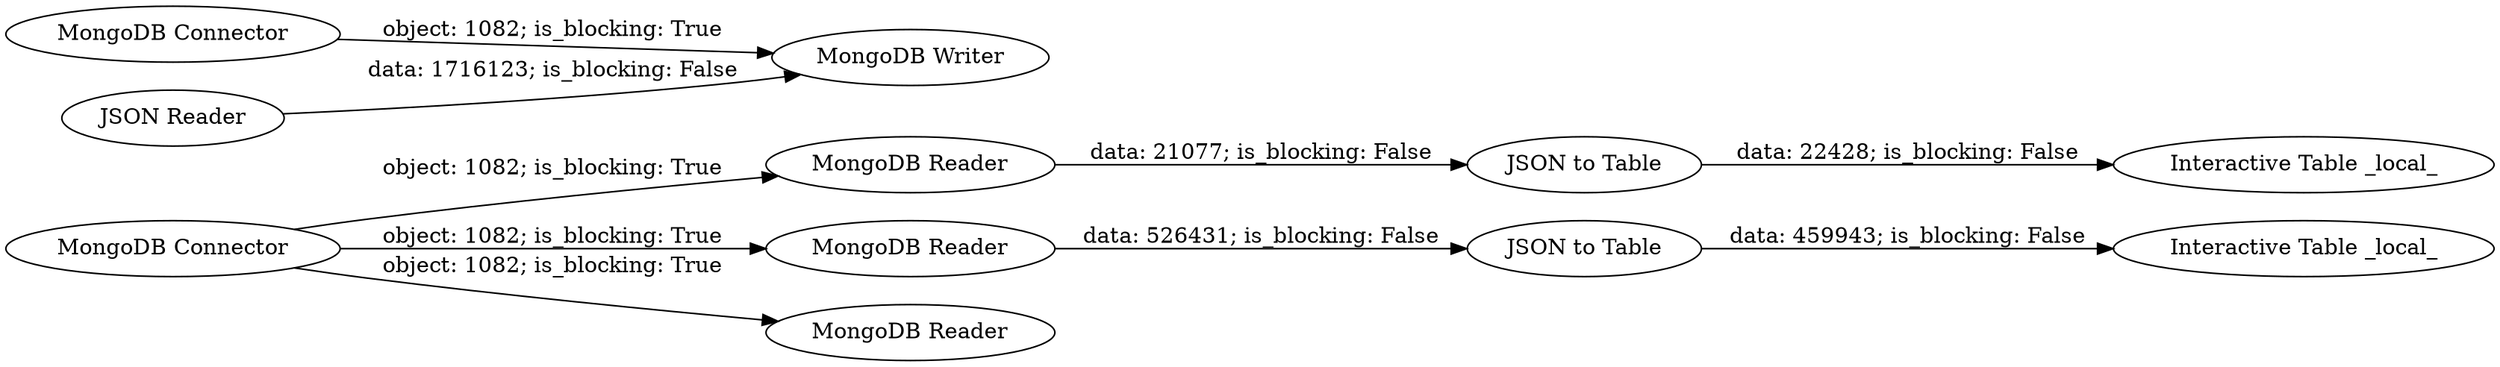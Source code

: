 digraph {
	"1438638457986345016_70" [label="Interactive Table _local_"]
	"1438638457986345016_6" [label="MongoDB Connector"]
	"1438638457986345016_64" [label="MongoDB Reader"]
	"1438638457986345016_68" [label="JSON to Table"]
	"1438638457986345016_72" [label="Interactive Table _local_"]
	"1438638457986345016_5" [label="MongoDB Writer"]
	"1438638457986345016_73" [label="JSON to Table"]
	"1438638457986345016_66" [label="MongoDB Connector"]
	"1438638457986345016_69" [label="MongoDB Reader"]
	"1438638457986345016_33" [label="JSON Reader"]
	"1438638457986345016_3" [label="MongoDB Reader"]
	"1438638457986345016_33" -> "1438638457986345016_5" [label="data: 1716123; is_blocking: False"]
	"1438638457986345016_68" -> "1438638457986345016_70" [label="data: 459943; is_blocking: False"]
	"1438638457986345016_6" -> "1438638457986345016_5" [label="object: 1082; is_blocking: True"]
	"1438638457986345016_66" -> "1438638457986345016_64" [label="object: 1082; is_blocking: True"]
	"1438638457986345016_66" -> "1438638457986345016_69" [label="object: 1082; is_blocking: True"]
	"1438638457986345016_73" -> "1438638457986345016_72" [label="data: 22428; is_blocking: False"]
	"1438638457986345016_69" -> "1438638457986345016_68" [label="data: 526431; is_blocking: False"]
	"1438638457986345016_64" -> "1438638457986345016_73" [label="data: 21077; is_blocking: False"]
	"1438638457986345016_66" -> "1438638457986345016_3" [label="object: 1082; is_blocking: True"]
	rankdir=LR
}
